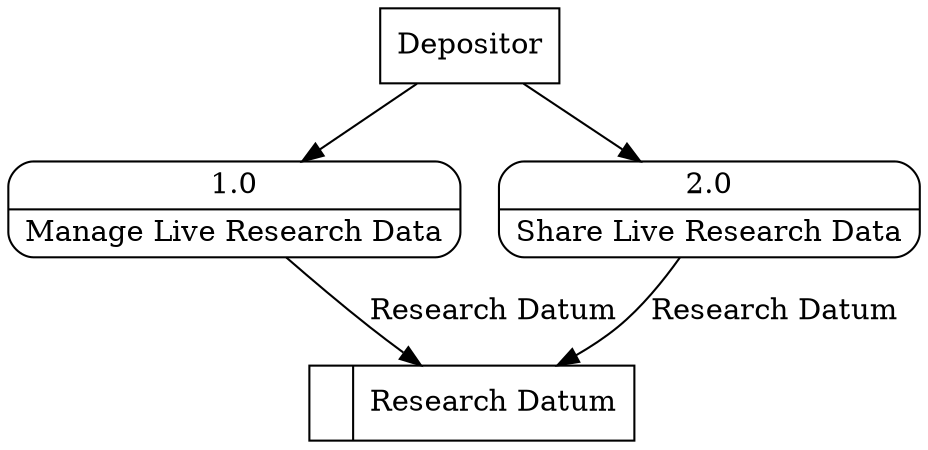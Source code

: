 digraph dfd2{ 
node[shape=record]
200 [label="<f0>  |<f1> Research Datum " ];
201 [label="Depositor" shape=box];
202 [label="{<f0> 1.0|<f1> Manage Live Research Data }" shape=Mrecord];
203 [label="{<f0> 2.0|<f1> Share Live Research Data }" shape=Mrecord];
201 -> 202
201 -> 203
202 -> 200 [label="Research Datum"]
203 -> 200 [label="Research Datum"]
}